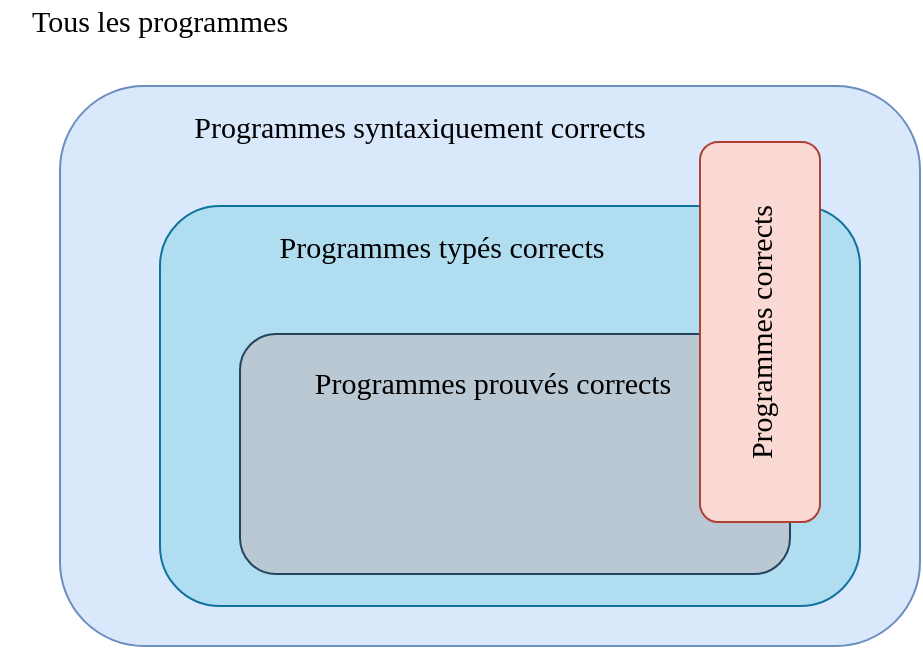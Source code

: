 <mxfile version="10.7.4" type="device"><diagram id="IuHf3UMe5ZKDkuw9CwLX" name="Page-1"><mxGraphModel dx="1209" dy="762" grid="1" gridSize="10" guides="1" tooltips="1" connect="1" arrows="1" fold="1" page="1" pageScale="1" pageWidth="850" pageHeight="1100" math="0" shadow="0"><root><mxCell id="0"/><mxCell id="1" parent="0"/><mxCell id="WzRXvkWOFwr3_9QUAeVR-2" value="" style="rounded=1;whiteSpace=wrap;html=1;fillColor=#dae8fc;strokeColor=#6c8ebf;" parent="1" vertex="1"><mxGeometry x="230" y="250" width="430" height="280" as="geometry"/></mxCell><mxCell id="WzRXvkWOFwr3_9QUAeVR-3" value="" style="rounded=1;whiteSpace=wrap;html=1;glass=0;comic=0;fillColor=#b1ddf0;strokeColor=#10739e;" parent="1" vertex="1"><mxGeometry x="280" y="310" width="350" height="200" as="geometry"/></mxCell><mxCell id="WzRXvkWOFwr3_9QUAeVR-4" value="Programmes typés corrects" style="text;html=1;strokeColor=none;fillColor=none;align=center;verticalAlign=middle;whiteSpace=wrap;rounded=0;fontSize=15;fontFamily=sans-serif;" parent="1" vertex="1"><mxGeometry x="322" y="320" width="198" height="20" as="geometry"/></mxCell><mxCell id="WzRXvkWOFwr3_9QUAeVR-6" value="Programmes syntaxiquement corrects" style="text;html=1;strokeColor=none;fillColor=none;align=center;verticalAlign=middle;whiteSpace=wrap;rounded=0;fontSize=15;fontFamily=sans-serif;" parent="1" vertex="1"><mxGeometry x="280" y="260" width="260" height="20" as="geometry"/></mxCell><mxCell id="WzRXvkWOFwr3_9QUAeVR-5" value="Tous les programmes&lt;br style=&quot;font-size: 15px;&quot;&gt;" style="text;html=1;strokeColor=none;fillColor=none;align=center;verticalAlign=middle;whiteSpace=wrap;rounded=0;fontFamily=sans-serif;fontSize=15;" parent="1" vertex="1"><mxGeometry x="200" y="207" width="160" height="20" as="geometry"/></mxCell><mxCell id="WzRXvkWOFwr3_9QUAeVR-12" value="" style="rounded=1;whiteSpace=wrap;html=1;glass=0;comic=0;fillColor=#bac8d3;strokeColor=#23445d;" parent="1" vertex="1"><mxGeometry x="320" y="374" width="275" height="120" as="geometry"/></mxCell><mxCell id="WzRXvkWOFwr3_9QUAeVR-13" value="Programmes prouvés corrects" style="text;html=1;strokeColor=none;fillColor=none;align=center;verticalAlign=middle;whiteSpace=wrap;rounded=0;glass=0;comic=0;fontSize=15;fontFamily=sans-serif;" parent="1" vertex="1"><mxGeometry x="343" y="388" width="207" height="20" as="geometry"/></mxCell><mxCell id="S0eLw3Sfv_wyDCLnMK3X-1" value="Programmes corrects" style="rounded=1;whiteSpace=wrap;html=1;rotation=-90;fontFamily=sans-serif;fontSize=15;fillColor=#fad9d5;strokeColor=#ae4132;" parent="1" vertex="1"><mxGeometry x="485" y="343" width="190" height="60" as="geometry"/></mxCell></root></mxGraphModel></diagram></mxfile>